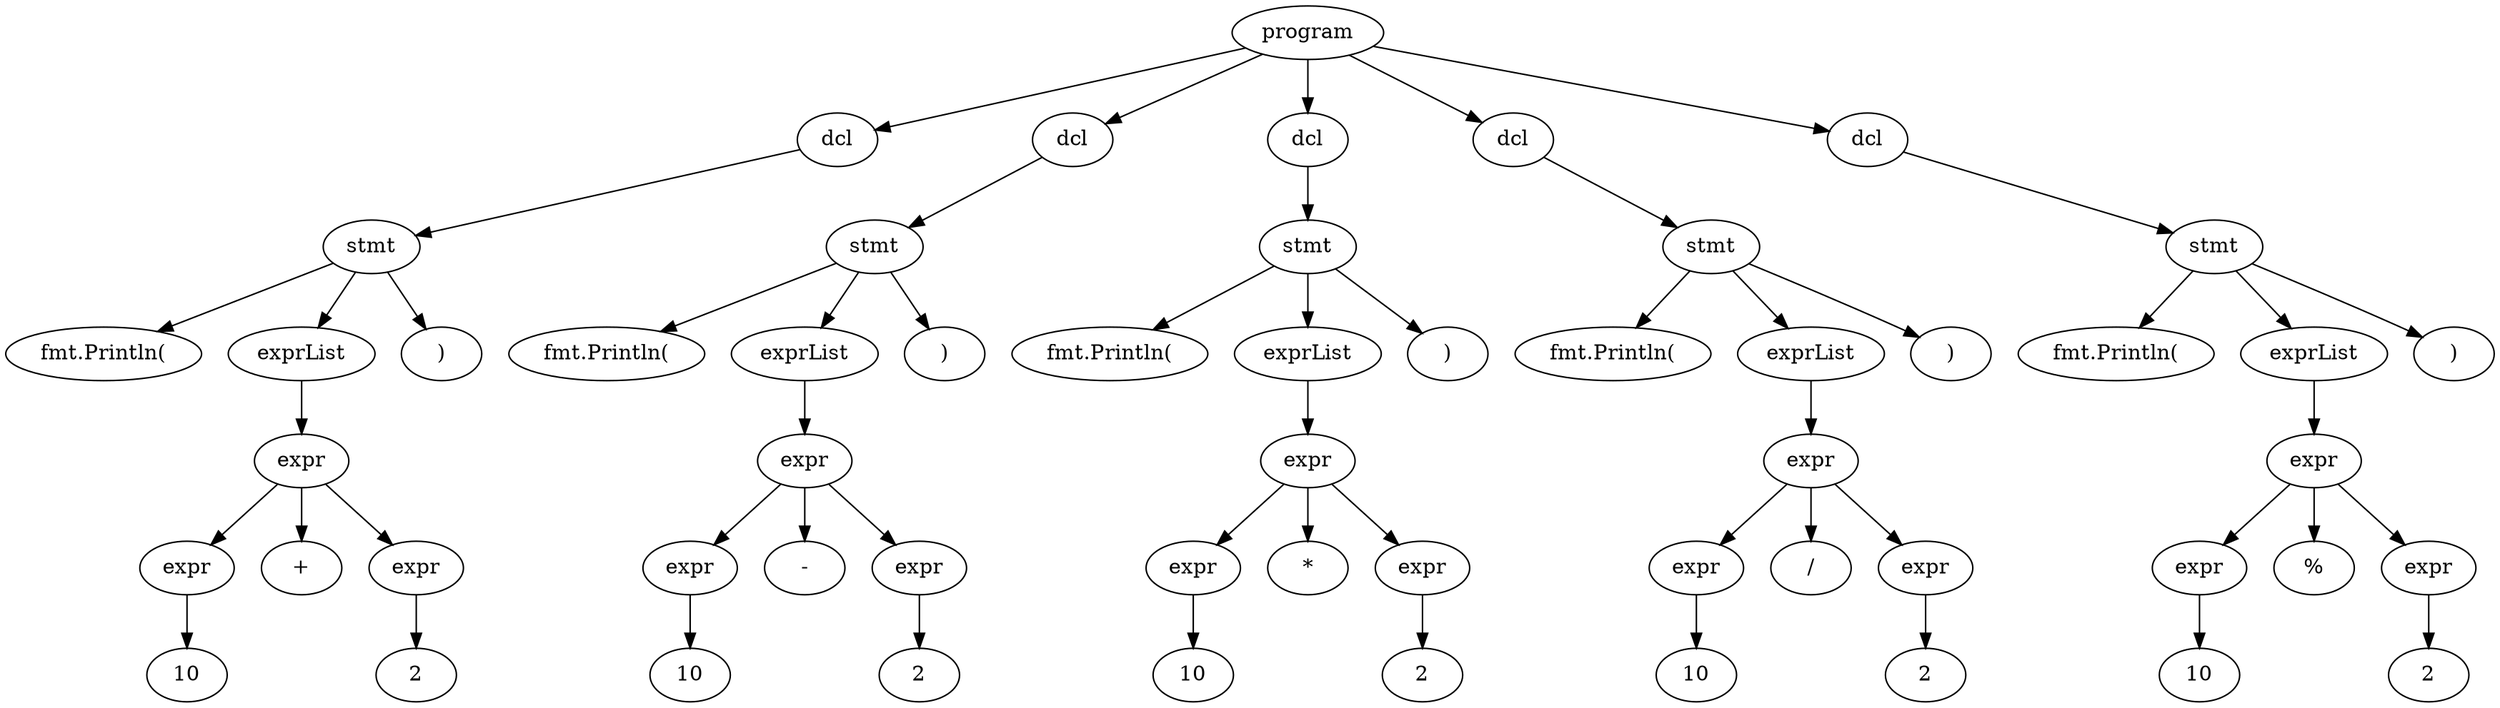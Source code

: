 digraph G {
  node0 [label="program"];
  node1 [label="dcl"];
  node0 -> node1;
  node2 [label="stmt"];
  node1 -> node2;
  node3 [label="fmt.Println("];
  node2 -> node3;
  node4 [label="exprList"];
  node2 -> node4;
  node5 [label="expr"];
  node4 -> node5;
  node6 [label="expr"];
  node5 -> node6;
  node7 [label="10"];
  node6 -> node7;
  node8 [label="+"];
  node5 -> node8;
  node9 [label="expr"];
  node5 -> node9;
  node10 [label="2"];
  node9 -> node10;
  node11 [label=")"];
  node2 -> node11;
  node12 [label="dcl"];
  node0 -> node12;
  node13 [label="stmt"];
  node12 -> node13;
  node14 [label="fmt.Println("];
  node13 -> node14;
  node15 [label="exprList"];
  node13 -> node15;
  node16 [label="expr"];
  node15 -> node16;
  node17 [label="expr"];
  node16 -> node17;
  node18 [label="10"];
  node17 -> node18;
  node19 [label="-"];
  node16 -> node19;
  node20 [label="expr"];
  node16 -> node20;
  node21 [label="2"];
  node20 -> node21;
  node22 [label=")"];
  node13 -> node22;
  node23 [label="dcl"];
  node0 -> node23;
  node24 [label="stmt"];
  node23 -> node24;
  node25 [label="fmt.Println("];
  node24 -> node25;
  node26 [label="exprList"];
  node24 -> node26;
  node27 [label="expr"];
  node26 -> node27;
  node28 [label="expr"];
  node27 -> node28;
  node29 [label="10"];
  node28 -> node29;
  node30 [label="*"];
  node27 -> node30;
  node31 [label="expr"];
  node27 -> node31;
  node32 [label="2"];
  node31 -> node32;
  node33 [label=")"];
  node24 -> node33;
  node34 [label="dcl"];
  node0 -> node34;
  node35 [label="stmt"];
  node34 -> node35;
  node36 [label="fmt.Println("];
  node35 -> node36;
  node37 [label="exprList"];
  node35 -> node37;
  node38 [label="expr"];
  node37 -> node38;
  node39 [label="expr"];
  node38 -> node39;
  node40 [label="10"];
  node39 -> node40;
  node41 [label="/"];
  node38 -> node41;
  node42 [label="expr"];
  node38 -> node42;
  node43 [label="2"];
  node42 -> node43;
  node44 [label=")"];
  node35 -> node44;
  node45 [label="dcl"];
  node0 -> node45;
  node46 [label="stmt"];
  node45 -> node46;
  node47 [label="fmt.Println("];
  node46 -> node47;
  node48 [label="exprList"];
  node46 -> node48;
  node49 [label="expr"];
  node48 -> node49;
  node50 [label="expr"];
  node49 -> node50;
  node51 [label="10"];
  node50 -> node51;
  node52 [label="%"];
  node49 -> node52;
  node53 [label="expr"];
  node49 -> node53;
  node54 [label="2"];
  node53 -> node54;
  node55 [label=")"];
  node46 -> node55;
}